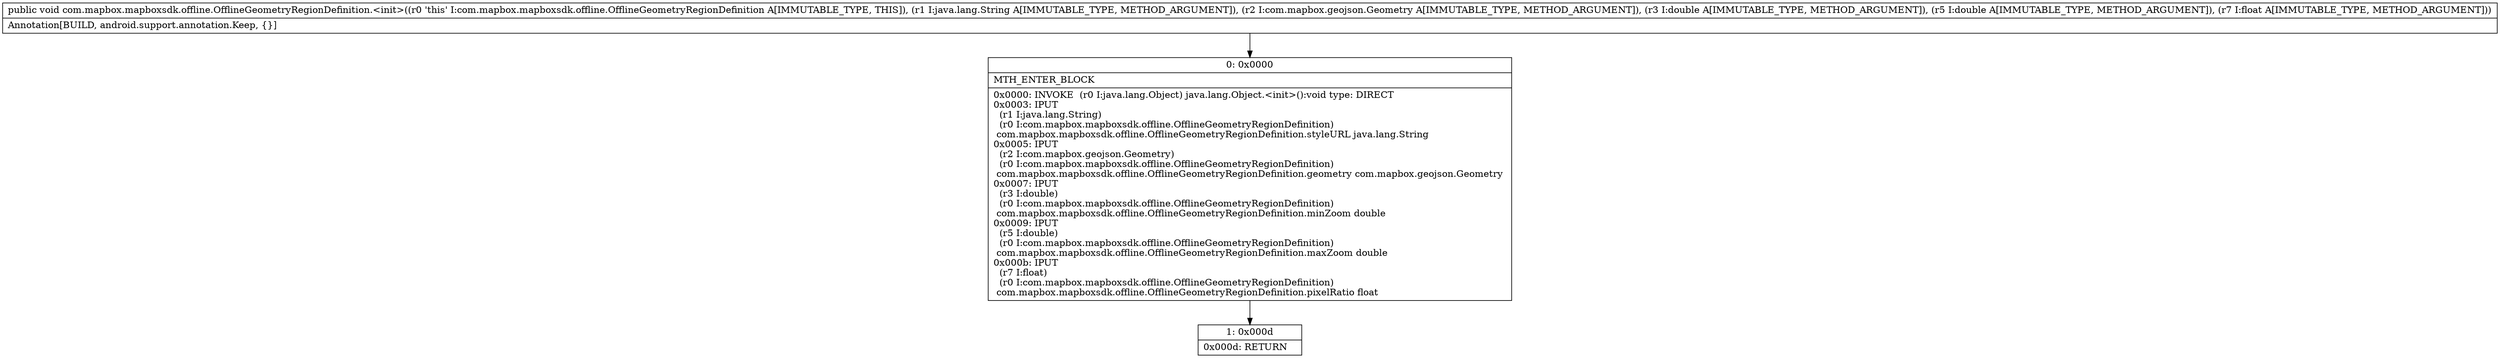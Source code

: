 digraph "CFG forcom.mapbox.mapboxsdk.offline.OfflineGeometryRegionDefinition.\<init\>(Ljava\/lang\/String;Lcom\/mapbox\/geojson\/Geometry;DDF)V" {
Node_0 [shape=record,label="{0\:\ 0x0000|MTH_ENTER_BLOCK\l|0x0000: INVOKE  (r0 I:java.lang.Object) java.lang.Object.\<init\>():void type: DIRECT \l0x0003: IPUT  \l  (r1 I:java.lang.String)\l  (r0 I:com.mapbox.mapboxsdk.offline.OfflineGeometryRegionDefinition)\l com.mapbox.mapboxsdk.offline.OfflineGeometryRegionDefinition.styleURL java.lang.String \l0x0005: IPUT  \l  (r2 I:com.mapbox.geojson.Geometry)\l  (r0 I:com.mapbox.mapboxsdk.offline.OfflineGeometryRegionDefinition)\l com.mapbox.mapboxsdk.offline.OfflineGeometryRegionDefinition.geometry com.mapbox.geojson.Geometry \l0x0007: IPUT  \l  (r3 I:double)\l  (r0 I:com.mapbox.mapboxsdk.offline.OfflineGeometryRegionDefinition)\l com.mapbox.mapboxsdk.offline.OfflineGeometryRegionDefinition.minZoom double \l0x0009: IPUT  \l  (r5 I:double)\l  (r0 I:com.mapbox.mapboxsdk.offline.OfflineGeometryRegionDefinition)\l com.mapbox.mapboxsdk.offline.OfflineGeometryRegionDefinition.maxZoom double \l0x000b: IPUT  \l  (r7 I:float)\l  (r0 I:com.mapbox.mapboxsdk.offline.OfflineGeometryRegionDefinition)\l com.mapbox.mapboxsdk.offline.OfflineGeometryRegionDefinition.pixelRatio float \l}"];
Node_1 [shape=record,label="{1\:\ 0x000d|0x000d: RETURN   \l}"];
MethodNode[shape=record,label="{public void com.mapbox.mapboxsdk.offline.OfflineGeometryRegionDefinition.\<init\>((r0 'this' I:com.mapbox.mapboxsdk.offline.OfflineGeometryRegionDefinition A[IMMUTABLE_TYPE, THIS]), (r1 I:java.lang.String A[IMMUTABLE_TYPE, METHOD_ARGUMENT]), (r2 I:com.mapbox.geojson.Geometry A[IMMUTABLE_TYPE, METHOD_ARGUMENT]), (r3 I:double A[IMMUTABLE_TYPE, METHOD_ARGUMENT]), (r5 I:double A[IMMUTABLE_TYPE, METHOD_ARGUMENT]), (r7 I:float A[IMMUTABLE_TYPE, METHOD_ARGUMENT]))  | Annotation[BUILD, android.support.annotation.Keep, \{\}]\l}"];
MethodNode -> Node_0;
Node_0 -> Node_1;
}


